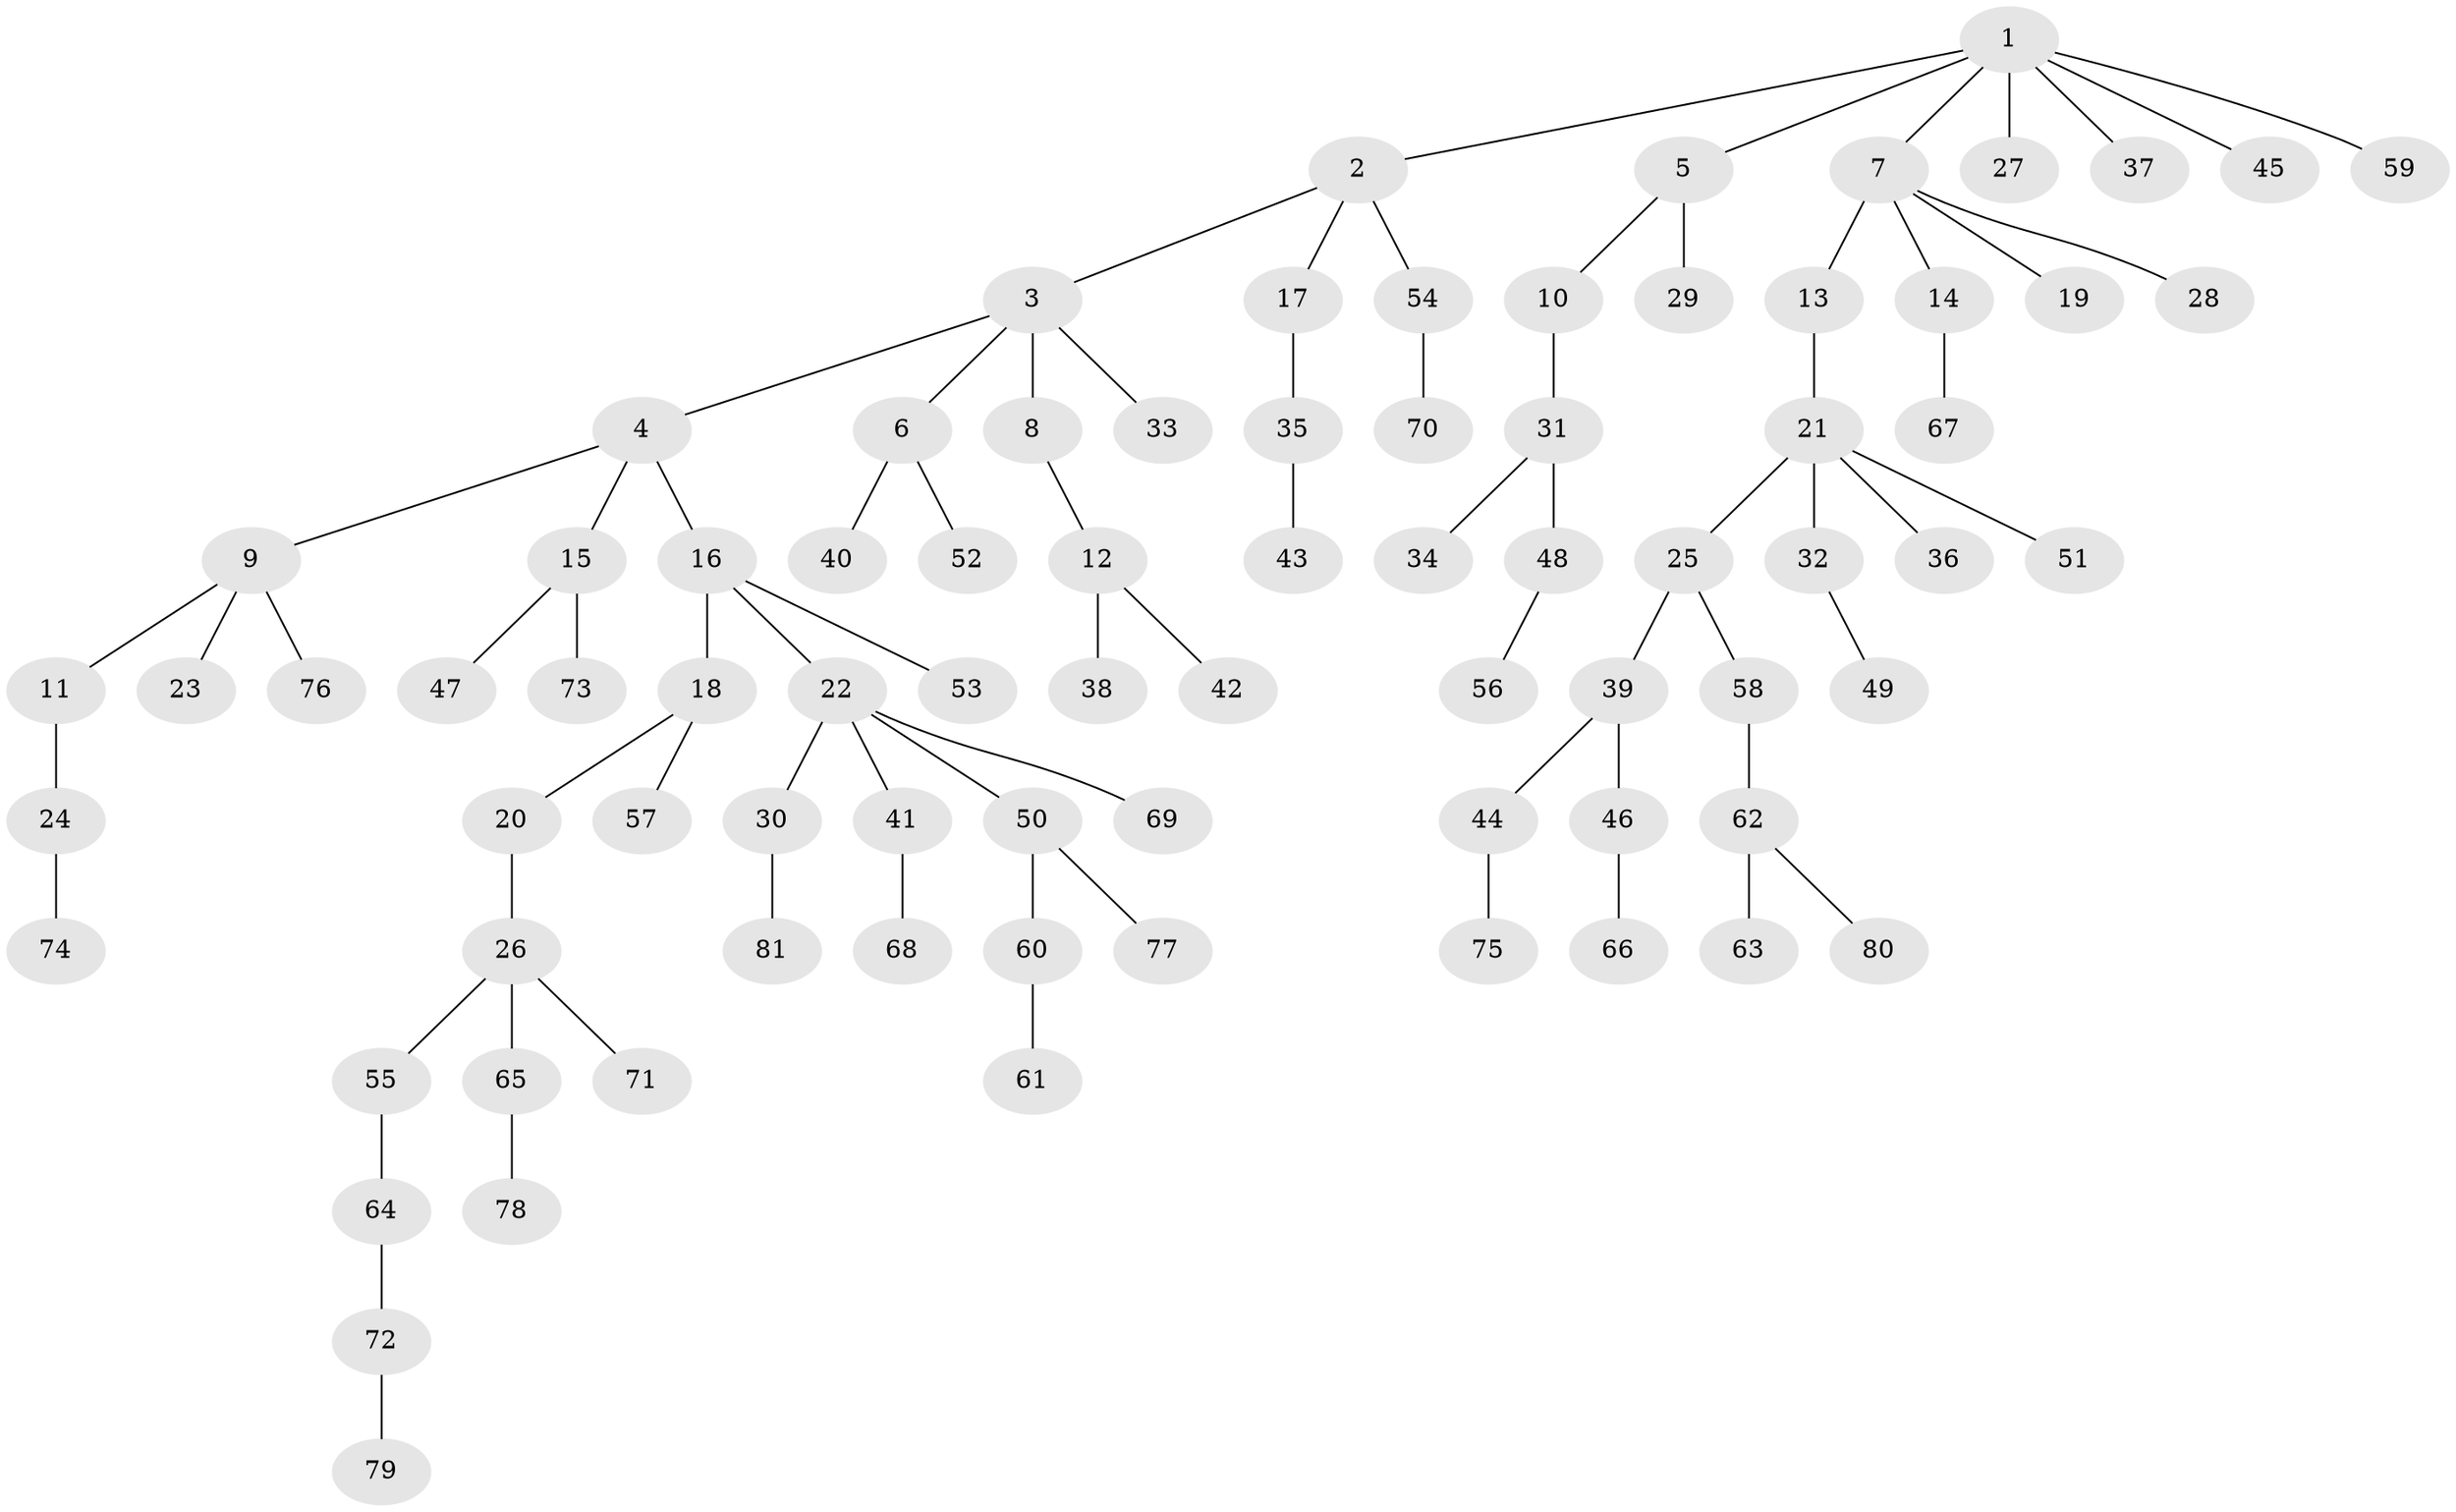 // Generated by graph-tools (version 1.1) at 2025/11/02/27/25 16:11:27]
// undirected, 81 vertices, 80 edges
graph export_dot {
graph [start="1"]
  node [color=gray90,style=filled];
  1;
  2;
  3;
  4;
  5;
  6;
  7;
  8;
  9;
  10;
  11;
  12;
  13;
  14;
  15;
  16;
  17;
  18;
  19;
  20;
  21;
  22;
  23;
  24;
  25;
  26;
  27;
  28;
  29;
  30;
  31;
  32;
  33;
  34;
  35;
  36;
  37;
  38;
  39;
  40;
  41;
  42;
  43;
  44;
  45;
  46;
  47;
  48;
  49;
  50;
  51;
  52;
  53;
  54;
  55;
  56;
  57;
  58;
  59;
  60;
  61;
  62;
  63;
  64;
  65;
  66;
  67;
  68;
  69;
  70;
  71;
  72;
  73;
  74;
  75;
  76;
  77;
  78;
  79;
  80;
  81;
  1 -- 2;
  1 -- 5;
  1 -- 7;
  1 -- 27;
  1 -- 37;
  1 -- 45;
  1 -- 59;
  2 -- 3;
  2 -- 17;
  2 -- 54;
  3 -- 4;
  3 -- 6;
  3 -- 8;
  3 -- 33;
  4 -- 9;
  4 -- 15;
  4 -- 16;
  5 -- 10;
  5 -- 29;
  6 -- 40;
  6 -- 52;
  7 -- 13;
  7 -- 14;
  7 -- 19;
  7 -- 28;
  8 -- 12;
  9 -- 11;
  9 -- 23;
  9 -- 76;
  10 -- 31;
  11 -- 24;
  12 -- 38;
  12 -- 42;
  13 -- 21;
  14 -- 67;
  15 -- 47;
  15 -- 73;
  16 -- 18;
  16 -- 22;
  16 -- 53;
  17 -- 35;
  18 -- 20;
  18 -- 57;
  20 -- 26;
  21 -- 25;
  21 -- 32;
  21 -- 36;
  21 -- 51;
  22 -- 30;
  22 -- 41;
  22 -- 50;
  22 -- 69;
  24 -- 74;
  25 -- 39;
  25 -- 58;
  26 -- 55;
  26 -- 65;
  26 -- 71;
  30 -- 81;
  31 -- 34;
  31 -- 48;
  32 -- 49;
  35 -- 43;
  39 -- 44;
  39 -- 46;
  41 -- 68;
  44 -- 75;
  46 -- 66;
  48 -- 56;
  50 -- 60;
  50 -- 77;
  54 -- 70;
  55 -- 64;
  58 -- 62;
  60 -- 61;
  62 -- 63;
  62 -- 80;
  64 -- 72;
  65 -- 78;
  72 -- 79;
}
